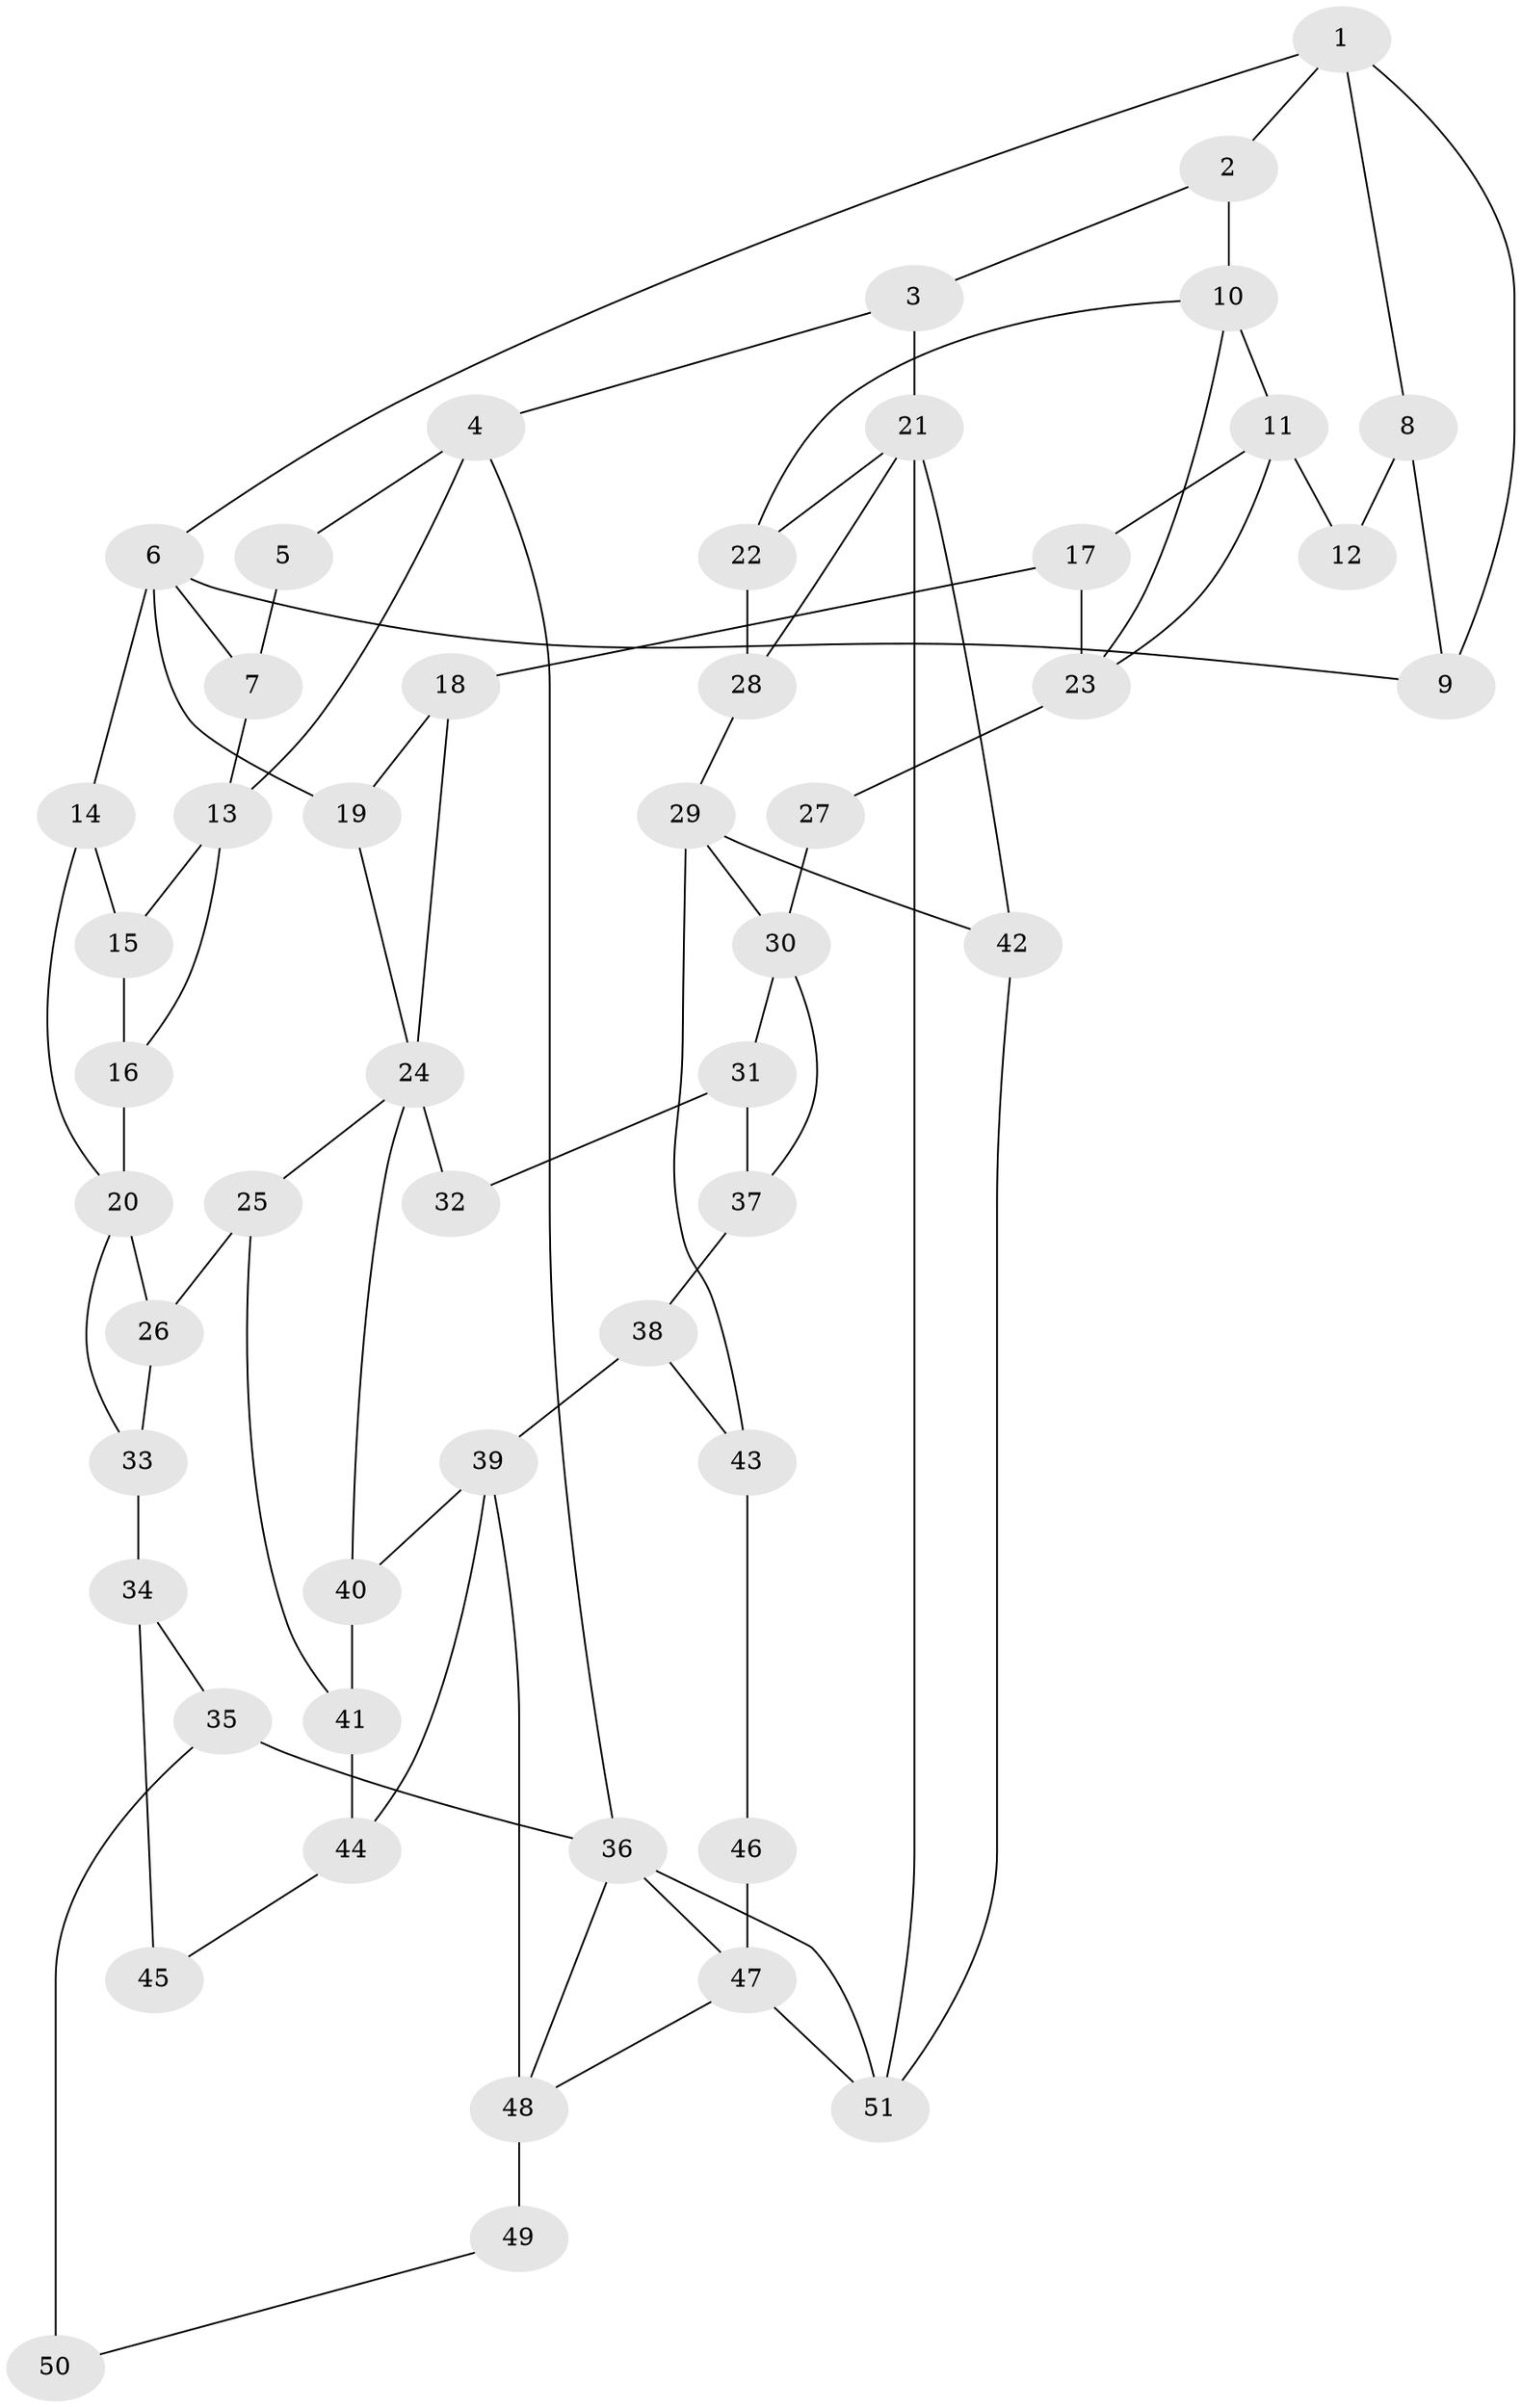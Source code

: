 // original degree distribution, {3: 0.0297029702970297, 4: 0.27722772277227725, 5: 0.42574257425742573, 6: 0.26732673267326734}
// Generated by graph-tools (version 1.1) at 2025/38/03/09/25 02:38:25]
// undirected, 51 vertices, 83 edges
graph export_dot {
graph [start="1"]
  node [color=gray90,style=filled];
  1;
  2;
  3;
  4;
  5;
  6;
  7;
  8;
  9;
  10;
  11;
  12;
  13;
  14;
  15;
  16;
  17;
  18;
  19;
  20;
  21;
  22;
  23;
  24;
  25;
  26;
  27;
  28;
  29;
  30;
  31;
  32;
  33;
  34;
  35;
  36;
  37;
  38;
  39;
  40;
  41;
  42;
  43;
  44;
  45;
  46;
  47;
  48;
  49;
  50;
  51;
  1 -- 2 [weight=1.0];
  1 -- 6 [weight=1.0];
  1 -- 8 [weight=1.0];
  1 -- 9 [weight=1.0];
  2 -- 3 [weight=1.0];
  2 -- 10 [weight=1.0];
  3 -- 4 [weight=1.0];
  3 -- 21 [weight=2.0];
  4 -- 5 [weight=1.0];
  4 -- 13 [weight=1.0];
  4 -- 36 [weight=1.0];
  5 -- 7 [weight=1.0];
  6 -- 7 [weight=1.0];
  6 -- 9 [weight=1.0];
  6 -- 14 [weight=1.0];
  6 -- 19 [weight=2.0];
  7 -- 13 [weight=1.0];
  8 -- 9 [weight=1.0];
  8 -- 12 [weight=1.0];
  10 -- 11 [weight=2.0];
  10 -- 22 [weight=1.0];
  10 -- 23 [weight=1.0];
  11 -- 12 [weight=2.0];
  11 -- 17 [weight=1.0];
  11 -- 23 [weight=1.0];
  13 -- 15 [weight=1.0];
  13 -- 16 [weight=1.0];
  14 -- 15 [weight=1.0];
  14 -- 20 [weight=1.0];
  15 -- 16 [weight=1.0];
  16 -- 20 [weight=2.0];
  17 -- 18 [weight=1.0];
  17 -- 23 [weight=1.0];
  18 -- 19 [weight=1.0];
  18 -- 24 [weight=1.0];
  19 -- 24 [weight=1.0];
  20 -- 26 [weight=1.0];
  20 -- 33 [weight=1.0];
  21 -- 22 [weight=1.0];
  21 -- 28 [weight=1.0];
  21 -- 42 [weight=1.0];
  21 -- 51 [weight=2.0];
  22 -- 28 [weight=1.0];
  23 -- 27 [weight=2.0];
  24 -- 25 [weight=1.0];
  24 -- 32 [weight=2.0];
  24 -- 40 [weight=1.0];
  25 -- 26 [weight=1.0];
  25 -- 41 [weight=1.0];
  26 -- 33 [weight=1.0];
  27 -- 30 [weight=2.0];
  28 -- 29 [weight=1.0];
  29 -- 30 [weight=2.0];
  29 -- 42 [weight=1.0];
  29 -- 43 [weight=2.0];
  30 -- 31 [weight=1.0];
  30 -- 37 [weight=1.0];
  31 -- 32 [weight=1.0];
  31 -- 37 [weight=1.0];
  33 -- 34 [weight=1.0];
  34 -- 35 [weight=2.0];
  34 -- 45 [weight=2.0];
  35 -- 36 [weight=2.0];
  35 -- 50 [weight=2.0];
  36 -- 47 [weight=1.0];
  36 -- 48 [weight=1.0];
  36 -- 51 [weight=1.0];
  37 -- 38 [weight=1.0];
  38 -- 39 [weight=1.0];
  38 -- 43 [weight=1.0];
  39 -- 40 [weight=1.0];
  39 -- 44 [weight=1.0];
  39 -- 48 [weight=2.0];
  40 -- 41 [weight=1.0];
  41 -- 44 [weight=1.0];
  42 -- 51 [weight=1.0];
  43 -- 46 [weight=1.0];
  44 -- 45 [weight=1.0];
  46 -- 47 [weight=2.0];
  47 -- 48 [weight=1.0];
  47 -- 51 [weight=2.0];
  48 -- 49 [weight=2.0];
  49 -- 50 [weight=1.0];
}
